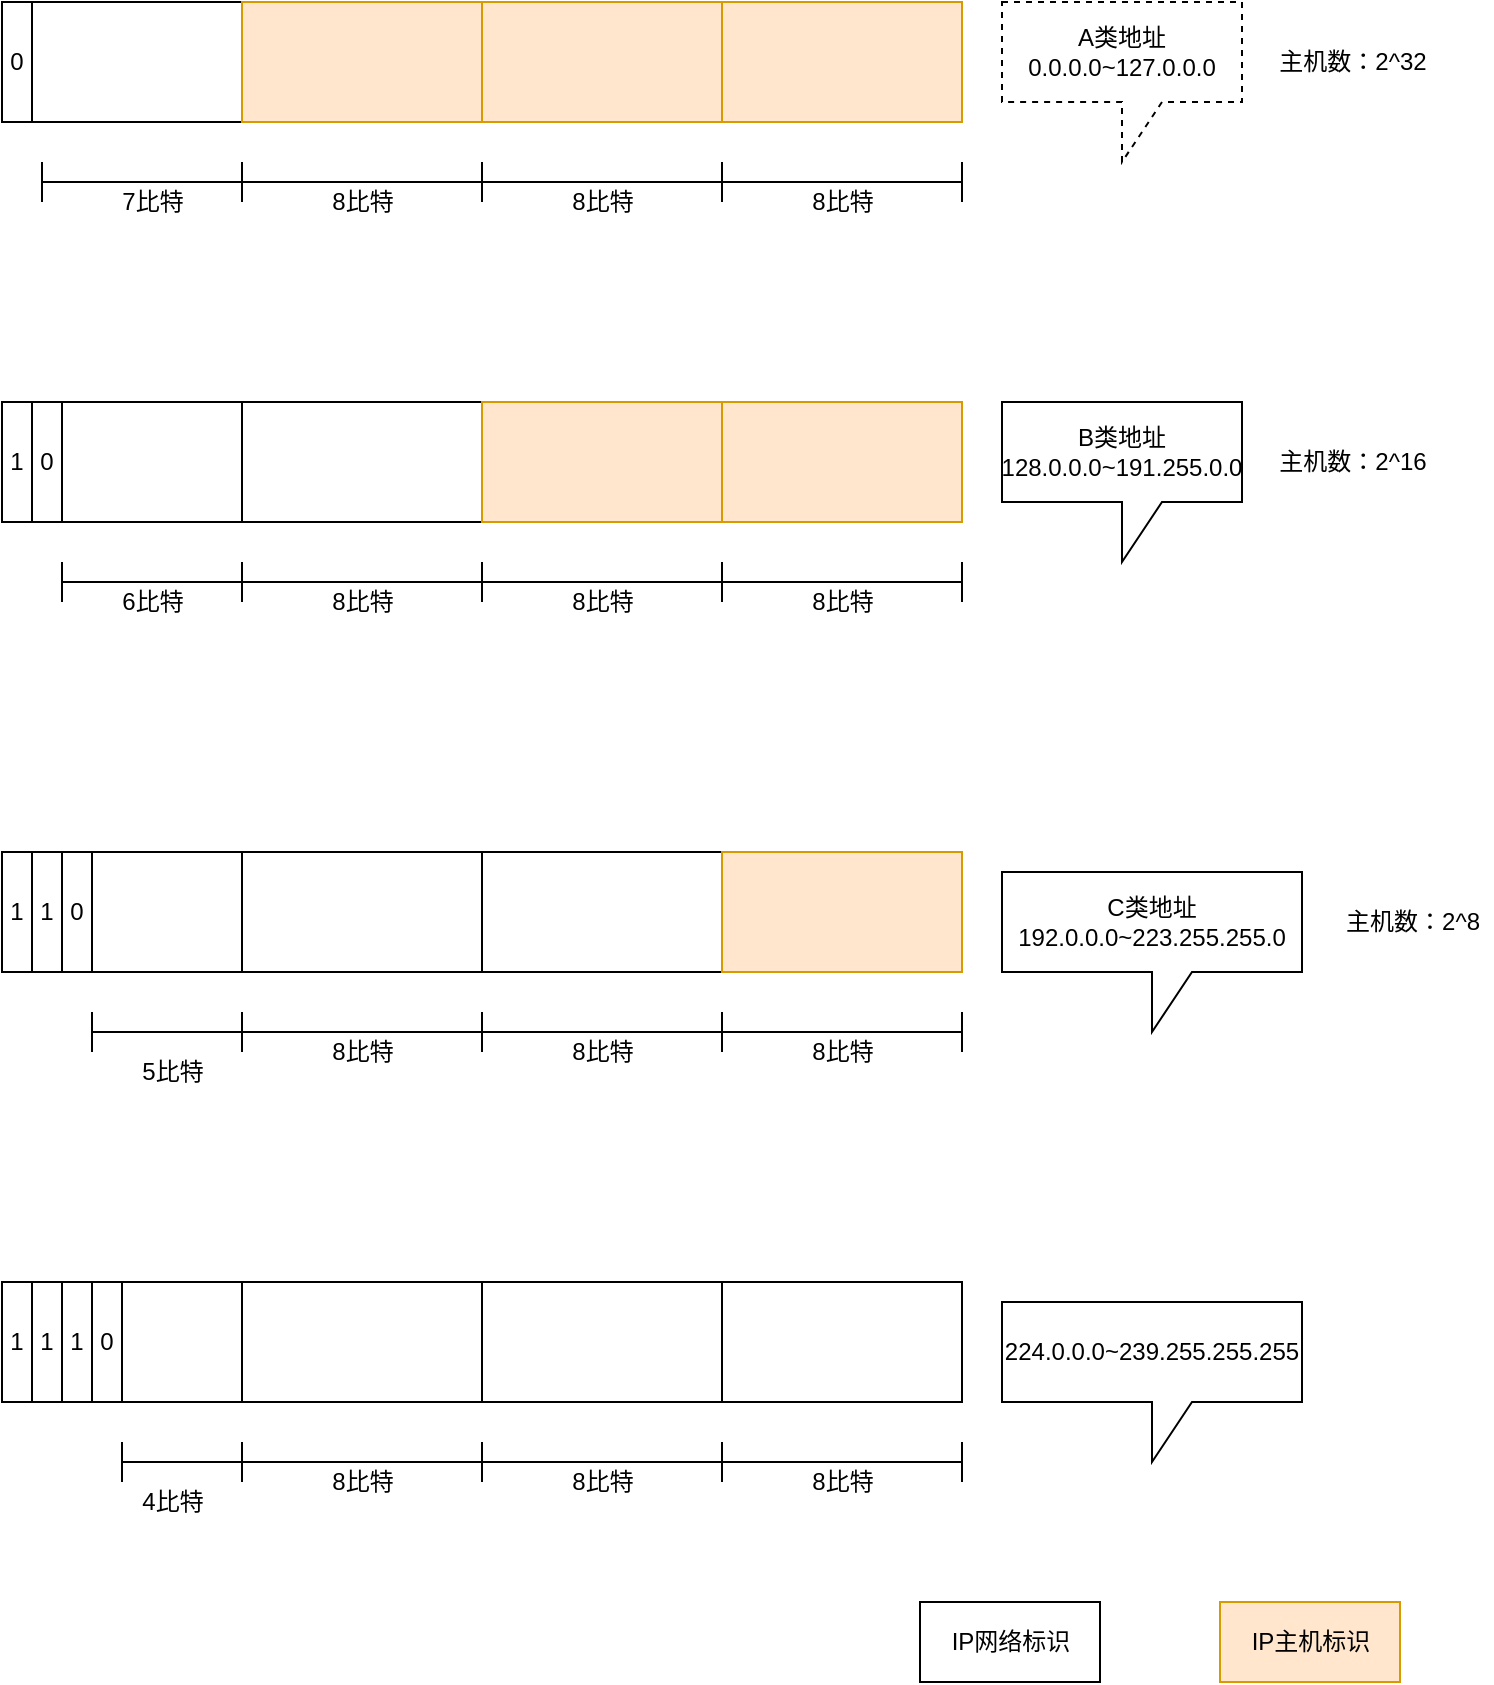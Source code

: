 <mxfile version="15.8.3" type="github">
  <diagram id="Qq5C69NFlL0HfK2X9Q70" name="Page-1">
    <mxGraphModel dx="1185" dy="661" grid="1" gridSize="10" guides="1" tooltips="1" connect="1" arrows="1" fold="1" page="1" pageScale="1" pageWidth="827" pageHeight="1169" math="0" shadow="0">
      <root>
        <mxCell id="0" />
        <mxCell id="1" parent="0" />
        <mxCell id="-czU6FzXXMo7qLIf89Yj-1" value="" style="rounded=0;whiteSpace=wrap;html=1;" parent="1" vertex="1">
          <mxGeometry x="41" y="160" width="120" height="60" as="geometry" />
        </mxCell>
        <mxCell id="-czU6FzXXMo7qLIf89Yj-2" value="" style="rounded=0;whiteSpace=wrap;html=1;fillColor=#ffe6cc;strokeColor=#d79b00;" parent="1" vertex="1">
          <mxGeometry x="161" y="160" width="120" height="60" as="geometry" />
        </mxCell>
        <mxCell id="-czU6FzXXMo7qLIf89Yj-3" value="" style="rounded=0;whiteSpace=wrap;html=1;fillColor=#ffe6cc;strokeColor=#d79b00;" parent="1" vertex="1">
          <mxGeometry x="281" y="160" width="120" height="60" as="geometry" />
        </mxCell>
        <mxCell id="-czU6FzXXMo7qLIf89Yj-4" value="" style="rounded=0;whiteSpace=wrap;html=1;fillColor=#ffe6cc;strokeColor=#d79b00;" parent="1" vertex="1">
          <mxGeometry x="401" y="160" width="120" height="60" as="geometry" />
        </mxCell>
        <mxCell id="-czU6FzXXMo7qLIf89Yj-5" value="A类地址&lt;br&gt;0.0.0.0~127.0.0.0" style="shape=callout;whiteSpace=wrap;html=1;perimeter=calloutPerimeter;dashed=1;" parent="1" vertex="1">
          <mxGeometry x="541" y="160" width="120" height="80" as="geometry" />
        </mxCell>
        <mxCell id="-czU6FzXXMo7qLIf89Yj-8" value="" style="shape=crossbar;whiteSpace=wrap;html=1;rounded=1;" parent="1" vertex="1">
          <mxGeometry x="161" y="240" width="120" height="20" as="geometry" />
        </mxCell>
        <mxCell id="-czU6FzXXMo7qLIf89Yj-9" value="8比特" style="text;html=1;resizable=0;autosize=1;align=center;verticalAlign=middle;points=[];fillColor=none;strokeColor=none;rounded=0;dashed=1;" parent="1" vertex="1">
          <mxGeometry x="196" y="250" width="50" height="20" as="geometry" />
        </mxCell>
        <mxCell id="-czU6FzXXMo7qLIf89Yj-10" value="" style="shape=crossbar;whiteSpace=wrap;html=1;rounded=1;" parent="1" vertex="1">
          <mxGeometry x="281" y="240" width="120" height="20" as="geometry" />
        </mxCell>
        <mxCell id="-czU6FzXXMo7qLIf89Yj-11" value="8比特" style="text;html=1;resizable=0;autosize=1;align=center;verticalAlign=middle;points=[];fillColor=none;strokeColor=none;rounded=0;" parent="1" vertex="1">
          <mxGeometry x="316" y="250" width="50" height="20" as="geometry" />
        </mxCell>
        <mxCell id="-czU6FzXXMo7qLIf89Yj-12" value="" style="shape=crossbar;whiteSpace=wrap;html=1;rounded=1;" parent="1" vertex="1">
          <mxGeometry x="401" y="240" width="120" height="20" as="geometry" />
        </mxCell>
        <mxCell id="-czU6FzXXMo7qLIf89Yj-13" value="8比特" style="text;html=1;resizable=0;autosize=1;align=center;verticalAlign=middle;points=[];fillColor=none;strokeColor=none;rounded=0;dashed=1;" parent="1" vertex="1">
          <mxGeometry x="436" y="250" width="50" height="20" as="geometry" />
        </mxCell>
        <mxCell id="-czU6FzXXMo7qLIf89Yj-14" value="" style="shape=crossbar;whiteSpace=wrap;html=1;rounded=1;" parent="1" vertex="1">
          <mxGeometry x="61" y="240" width="100" height="20" as="geometry" />
        </mxCell>
        <mxCell id="-czU6FzXXMo7qLIf89Yj-20" value="7比特" style="text;html=1;resizable=0;autosize=1;align=center;verticalAlign=middle;points=[];fillColor=none;strokeColor=none;rounded=0;" parent="1" vertex="1">
          <mxGeometry x="91" y="250" width="50" height="20" as="geometry" />
        </mxCell>
        <mxCell id="-czU6FzXXMo7qLIf89Yj-21" value="0" style="rounded=0;whiteSpace=wrap;html=1;" parent="1" vertex="1">
          <mxGeometry x="41" y="160" width="15" height="60" as="geometry" />
        </mxCell>
        <mxCell id="-czU6FzXXMo7qLIf89Yj-24" value="" style="rounded=0;whiteSpace=wrap;html=1;" parent="1" vertex="1">
          <mxGeometry x="41" y="360" width="120" height="60" as="geometry" />
        </mxCell>
        <mxCell id="-czU6FzXXMo7qLIf89Yj-25" value="" style="rounded=0;whiteSpace=wrap;html=1;" parent="1" vertex="1">
          <mxGeometry x="161" y="360" width="120" height="60" as="geometry" />
        </mxCell>
        <mxCell id="-czU6FzXXMo7qLIf89Yj-26" value="" style="rounded=0;whiteSpace=wrap;html=1;fillColor=#ffe6cc;strokeColor=#d79b00;" parent="1" vertex="1">
          <mxGeometry x="281" y="360" width="120" height="60" as="geometry" />
        </mxCell>
        <mxCell id="-czU6FzXXMo7qLIf89Yj-27" value="" style="rounded=0;whiteSpace=wrap;html=1;fillColor=#ffe6cc;strokeColor=#d79b00;" parent="1" vertex="1">
          <mxGeometry x="401" y="360" width="120" height="60" as="geometry" />
        </mxCell>
        <mxCell id="-czU6FzXXMo7qLIf89Yj-28" value="" style="shape=crossbar;whiteSpace=wrap;html=1;rounded=1;" parent="1" vertex="1">
          <mxGeometry x="281" y="440" width="120" height="20" as="geometry" />
        </mxCell>
        <mxCell id="-czU6FzXXMo7qLIf89Yj-29" value="8比特" style="text;html=1;resizable=0;autosize=1;align=center;verticalAlign=middle;points=[];fillColor=none;strokeColor=none;rounded=0;" parent="1" vertex="1">
          <mxGeometry x="316" y="450" width="50" height="20" as="geometry" />
        </mxCell>
        <mxCell id="-czU6FzXXMo7qLIf89Yj-30" value="" style="shape=crossbar;whiteSpace=wrap;html=1;rounded=1;" parent="1" vertex="1">
          <mxGeometry x="401" y="440" width="120" height="20" as="geometry" />
        </mxCell>
        <mxCell id="-czU6FzXXMo7qLIf89Yj-31" value="8比特" style="text;html=1;resizable=0;autosize=1;align=center;verticalAlign=middle;points=[];fillColor=none;strokeColor=none;rounded=0;dashed=1;" parent="1" vertex="1">
          <mxGeometry x="436" y="450" width="50" height="20" as="geometry" />
        </mxCell>
        <mxCell id="-czU6FzXXMo7qLIf89Yj-32" value="1" style="rounded=0;whiteSpace=wrap;html=1;" parent="1" vertex="1">
          <mxGeometry x="41" y="360" width="15" height="60" as="geometry" />
        </mxCell>
        <mxCell id="-czU6FzXXMo7qLIf89Yj-33" value="0" style="rounded=0;whiteSpace=wrap;html=1;" parent="1" vertex="1">
          <mxGeometry x="56" y="360" width="15" height="60" as="geometry" />
        </mxCell>
        <mxCell id="-czU6FzXXMo7qLIf89Yj-35" value="" style="shape=crossbar;whiteSpace=wrap;html=1;rounded=1;" parent="1" vertex="1">
          <mxGeometry x="161" y="440" width="120" height="20" as="geometry" />
        </mxCell>
        <mxCell id="-czU6FzXXMo7qLIf89Yj-36" value="8比特" style="text;html=1;resizable=0;autosize=1;align=center;verticalAlign=middle;points=[];fillColor=none;strokeColor=none;rounded=0;" parent="1" vertex="1">
          <mxGeometry x="196" y="450" width="50" height="20" as="geometry" />
        </mxCell>
        <mxCell id="-czU6FzXXMo7qLIf89Yj-39" value="" style="shape=crossbar;whiteSpace=wrap;html=1;rounded=1;" parent="1" vertex="1">
          <mxGeometry x="71" y="440" width="90" height="20" as="geometry" />
        </mxCell>
        <mxCell id="-czU6FzXXMo7qLIf89Yj-40" value="6比特" style="text;html=1;resizable=0;autosize=1;align=center;verticalAlign=middle;points=[];fillColor=none;strokeColor=none;rounded=0;" parent="1" vertex="1">
          <mxGeometry x="91" y="450" width="50" height="20" as="geometry" />
        </mxCell>
        <mxCell id="-czU6FzXXMo7qLIf89Yj-41" value="B类地址&lt;br&gt;128.0.0.0~191.255.0.0" style="shape=callout;whiteSpace=wrap;html=1;perimeter=calloutPerimeter;" parent="1" vertex="1">
          <mxGeometry x="541" y="360" width="120" height="80" as="geometry" />
        </mxCell>
        <mxCell id="-czU6FzXXMo7qLIf89Yj-43" value="" style="rounded=0;whiteSpace=wrap;html=1;" parent="1" vertex="1">
          <mxGeometry x="41" y="585" width="120" height="60" as="geometry" />
        </mxCell>
        <mxCell id="-czU6FzXXMo7qLIf89Yj-44" value="" style="rounded=0;whiteSpace=wrap;html=1;" parent="1" vertex="1">
          <mxGeometry x="161" y="585" width="120" height="60" as="geometry" />
        </mxCell>
        <mxCell id="-czU6FzXXMo7qLIf89Yj-45" value="" style="rounded=0;whiteSpace=wrap;html=1;" parent="1" vertex="1">
          <mxGeometry x="281" y="585" width="120" height="60" as="geometry" />
        </mxCell>
        <mxCell id="-czU6FzXXMo7qLIf89Yj-46" value="" style="rounded=0;whiteSpace=wrap;html=1;fillColor=#ffe6cc;strokeColor=#d79b00;" parent="1" vertex="1">
          <mxGeometry x="401" y="585" width="120" height="60" as="geometry" />
        </mxCell>
        <mxCell id="-czU6FzXXMo7qLIf89Yj-47" value="" style="shape=crossbar;whiteSpace=wrap;html=1;rounded=1;" parent="1" vertex="1">
          <mxGeometry x="281" y="665" width="120" height="20" as="geometry" />
        </mxCell>
        <mxCell id="-czU6FzXXMo7qLIf89Yj-48" value="8比特" style="text;html=1;resizable=0;autosize=1;align=center;verticalAlign=middle;points=[];fillColor=none;strokeColor=none;rounded=0;" parent="1" vertex="1">
          <mxGeometry x="316" y="675" width="50" height="20" as="geometry" />
        </mxCell>
        <mxCell id="-czU6FzXXMo7qLIf89Yj-49" value="" style="shape=crossbar;whiteSpace=wrap;html=1;rounded=1;" parent="1" vertex="1">
          <mxGeometry x="401" y="665" width="120" height="20" as="geometry" />
        </mxCell>
        <mxCell id="-czU6FzXXMo7qLIf89Yj-50" value="8比特" style="text;html=1;resizable=0;autosize=1;align=center;verticalAlign=middle;points=[];fillColor=none;strokeColor=none;rounded=0;dashed=1;" parent="1" vertex="1">
          <mxGeometry x="436" y="675" width="50" height="20" as="geometry" />
        </mxCell>
        <mxCell id="-czU6FzXXMo7qLIf89Yj-51" value="1" style="rounded=0;whiteSpace=wrap;html=1;" parent="1" vertex="1">
          <mxGeometry x="41" y="585" width="15" height="60" as="geometry" />
        </mxCell>
        <mxCell id="-czU6FzXXMo7qLIf89Yj-52" value="1" style="rounded=0;whiteSpace=wrap;html=1;" parent="1" vertex="1">
          <mxGeometry x="56" y="585" width="15" height="60" as="geometry" />
        </mxCell>
        <mxCell id="-czU6FzXXMo7qLIf89Yj-53" value="" style="shape=crossbar;whiteSpace=wrap;html=1;rounded=1;" parent="1" vertex="1">
          <mxGeometry x="161" y="665" width="120" height="20" as="geometry" />
        </mxCell>
        <mxCell id="-czU6FzXXMo7qLIf89Yj-54" value="8比特" style="text;html=1;resizable=0;autosize=1;align=center;verticalAlign=middle;points=[];fillColor=none;strokeColor=none;rounded=0;" parent="1" vertex="1">
          <mxGeometry x="196" y="675" width="50" height="20" as="geometry" />
        </mxCell>
        <mxCell id="-czU6FzXXMo7qLIf89Yj-55" value="" style="shape=crossbar;whiteSpace=wrap;html=1;rounded=1;" parent="1" vertex="1">
          <mxGeometry x="86" y="665" width="75" height="20" as="geometry" />
        </mxCell>
        <mxCell id="-czU6FzXXMo7qLIf89Yj-56" value="5比特" style="text;html=1;resizable=0;autosize=1;align=center;verticalAlign=middle;points=[];fillColor=none;strokeColor=none;rounded=0;" parent="1" vertex="1">
          <mxGeometry x="101" y="685" width="50" height="20" as="geometry" />
        </mxCell>
        <mxCell id="-czU6FzXXMo7qLIf89Yj-58" value="C类地址&lt;br&gt;192.0.0.0~223.255.255.0" style="shape=callout;whiteSpace=wrap;html=1;perimeter=calloutPerimeter;" parent="1" vertex="1">
          <mxGeometry x="541" y="595" width="150" height="80" as="geometry" />
        </mxCell>
        <mxCell id="-czU6FzXXMo7qLIf89Yj-59" value="0" style="rounded=0;whiteSpace=wrap;html=1;" parent="1" vertex="1">
          <mxGeometry x="71" y="585" width="15" height="60" as="geometry" />
        </mxCell>
        <mxCell id="-czU6FzXXMo7qLIf89Yj-62" value="" style="rounded=0;whiteSpace=wrap;html=1;" parent="1" vertex="1">
          <mxGeometry x="41" y="800" width="120" height="60" as="geometry" />
        </mxCell>
        <mxCell id="-czU6FzXXMo7qLIf89Yj-63" value="" style="rounded=0;whiteSpace=wrap;html=1;" parent="1" vertex="1">
          <mxGeometry x="161" y="800" width="120" height="60" as="geometry" />
        </mxCell>
        <mxCell id="-czU6FzXXMo7qLIf89Yj-64" value="" style="rounded=0;whiteSpace=wrap;html=1;" parent="1" vertex="1">
          <mxGeometry x="281" y="800" width="120" height="60" as="geometry" />
        </mxCell>
        <mxCell id="-czU6FzXXMo7qLIf89Yj-65" value="" style="rounded=0;whiteSpace=wrap;html=1;" parent="1" vertex="1">
          <mxGeometry x="401" y="800" width="120" height="60" as="geometry" />
        </mxCell>
        <mxCell id="-czU6FzXXMo7qLIf89Yj-66" value="" style="shape=crossbar;whiteSpace=wrap;html=1;rounded=1;" parent="1" vertex="1">
          <mxGeometry x="281" y="880" width="120" height="20" as="geometry" />
        </mxCell>
        <mxCell id="-czU6FzXXMo7qLIf89Yj-67" value="8比特" style="text;html=1;resizable=0;autosize=1;align=center;verticalAlign=middle;points=[];fillColor=none;strokeColor=none;rounded=0;" parent="1" vertex="1">
          <mxGeometry x="316" y="890" width="50" height="20" as="geometry" />
        </mxCell>
        <mxCell id="-czU6FzXXMo7qLIf89Yj-68" value="" style="shape=crossbar;whiteSpace=wrap;html=1;rounded=1;" parent="1" vertex="1">
          <mxGeometry x="401" y="880" width="120" height="20" as="geometry" />
        </mxCell>
        <mxCell id="-czU6FzXXMo7qLIf89Yj-69" value="8比特" style="text;html=1;resizable=0;autosize=1;align=center;verticalAlign=middle;points=[];fillColor=none;strokeColor=none;rounded=0;dashed=1;" parent="1" vertex="1">
          <mxGeometry x="436" y="890" width="50" height="20" as="geometry" />
        </mxCell>
        <mxCell id="-czU6FzXXMo7qLIf89Yj-70" value="1" style="rounded=0;whiteSpace=wrap;html=1;" parent="1" vertex="1">
          <mxGeometry x="41" y="800" width="15" height="60" as="geometry" />
        </mxCell>
        <mxCell id="-czU6FzXXMo7qLIf89Yj-71" value="1" style="rounded=0;whiteSpace=wrap;html=1;" parent="1" vertex="1">
          <mxGeometry x="56" y="800" width="15" height="60" as="geometry" />
        </mxCell>
        <mxCell id="-czU6FzXXMo7qLIf89Yj-72" value="" style="shape=crossbar;whiteSpace=wrap;html=1;rounded=1;" parent="1" vertex="1">
          <mxGeometry x="161" y="880" width="120" height="20" as="geometry" />
        </mxCell>
        <mxCell id="-czU6FzXXMo7qLIf89Yj-73" value="8比特" style="text;html=1;resizable=0;autosize=1;align=center;verticalAlign=middle;points=[];fillColor=none;strokeColor=none;rounded=0;" parent="1" vertex="1">
          <mxGeometry x="196" y="890" width="50" height="20" as="geometry" />
        </mxCell>
        <mxCell id="-czU6FzXXMo7qLIf89Yj-74" value="" style="shape=crossbar;whiteSpace=wrap;html=1;rounded=1;" parent="1" vertex="1">
          <mxGeometry x="101" y="880" width="60" height="20" as="geometry" />
        </mxCell>
        <mxCell id="-czU6FzXXMo7qLIf89Yj-75" value="4比特" style="text;html=1;resizable=0;autosize=1;align=center;verticalAlign=middle;points=[];fillColor=none;strokeColor=none;rounded=0;" parent="1" vertex="1">
          <mxGeometry x="101" y="900" width="50" height="20" as="geometry" />
        </mxCell>
        <mxCell id="-czU6FzXXMo7qLIf89Yj-76" value="224.0.0.0~239.255.255.255" style="shape=callout;whiteSpace=wrap;html=1;perimeter=calloutPerimeter;" parent="1" vertex="1">
          <mxGeometry x="541" y="810" width="150" height="80" as="geometry" />
        </mxCell>
        <mxCell id="-czU6FzXXMo7qLIf89Yj-77" value="1" style="rounded=0;whiteSpace=wrap;html=1;" parent="1" vertex="1">
          <mxGeometry x="71" y="800" width="15" height="60" as="geometry" />
        </mxCell>
        <mxCell id="-czU6FzXXMo7qLIf89Yj-79" value="0" style="rounded=0;whiteSpace=wrap;html=1;" parent="1" vertex="1">
          <mxGeometry x="86" y="800" width="15" height="60" as="geometry" />
        </mxCell>
        <mxCell id="-czU6FzXXMo7qLIf89Yj-80" value="" style="rounded=0;whiteSpace=wrap;html=1;" parent="1" vertex="1">
          <mxGeometry x="500" y="960" width="90" height="40" as="geometry" />
        </mxCell>
        <mxCell id="-czU6FzXXMo7qLIf89Yj-81" value="" style="rounded=0;whiteSpace=wrap;html=1;fillColor=#ffe6cc;strokeColor=#d79b00;" parent="1" vertex="1">
          <mxGeometry x="650" y="960" width="90" height="40" as="geometry" />
        </mxCell>
        <mxCell id="-czU6FzXXMo7qLIf89Yj-82" value="IP主机标识" style="text;html=1;resizable=0;autosize=1;align=center;verticalAlign=middle;points=[];fillColor=none;strokeColor=none;rounded=0;" parent="1" vertex="1">
          <mxGeometry x="660" y="970" width="70" height="20" as="geometry" />
        </mxCell>
        <mxCell id="-czU6FzXXMo7qLIf89Yj-83" value="IP网络标识" style="text;html=1;resizable=0;autosize=1;align=center;verticalAlign=middle;points=[];fillColor=none;strokeColor=none;rounded=0;" parent="1" vertex="1">
          <mxGeometry x="510" y="970" width="70" height="20" as="geometry" />
        </mxCell>
        <mxCell id="l1NJpckFjnAqZGGb_ugj-1" value="主机数：2^32" style="text;html=1;resizable=0;autosize=1;align=center;verticalAlign=middle;points=[];fillColor=none;strokeColor=none;rounded=0;" vertex="1" parent="1">
          <mxGeometry x="671" y="180" width="90" height="20" as="geometry" />
        </mxCell>
        <mxCell id="l1NJpckFjnAqZGGb_ugj-2" value="主机数：2^16" style="text;html=1;resizable=0;autosize=1;align=center;verticalAlign=middle;points=[];fillColor=none;strokeColor=none;rounded=0;" vertex="1" parent="1">
          <mxGeometry x="671" y="380" width="90" height="20" as="geometry" />
        </mxCell>
        <mxCell id="l1NJpckFjnAqZGGb_ugj-3" value="主机数：2^8" style="text;html=1;resizable=0;autosize=1;align=center;verticalAlign=middle;points=[];fillColor=none;strokeColor=none;rounded=0;" vertex="1" parent="1">
          <mxGeometry x="706" y="610" width="80" height="20" as="geometry" />
        </mxCell>
      </root>
    </mxGraphModel>
  </diagram>
</mxfile>
